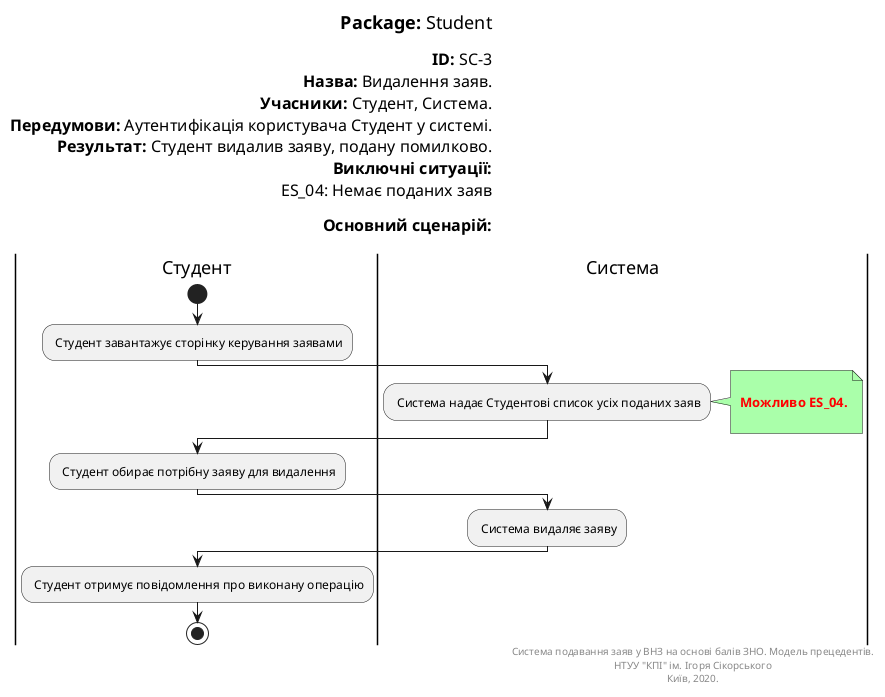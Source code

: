 @startuml
left header
<font color=000 size=18><b>Package:</b> Student

<font color=000 size=16><b>ID:</b> SC-3
<font color=000 size=16><b>Назва:</b> Видалення заяв.
<font color=000 size=16><b>Учасники:</b> Студент, Система.
<font color=000 size=16><b>Передумови:</b> Аутентифікація користувача Студент у системі.
<font color=000 size=16><b>Результат:</b> Студент видалив заяву, подану помилково.
<font color=000 size=16><b>Виключні ситуації:</b>
<font color=000 size=16> ES_04: Немає поданих заяв

<font color=000 size=16><b>Основний сценарій:</b>

end header

|Студент|
start
: Студент завантажує сторінку керування заявами;

|Система|
: Система надає Студентові список усіх поданих заяв;

note right #aaffaa

<font color=red><b> Можливо ES_04.

end note

|Студент|
: Студент обирає потрібну заяву для видалення;

|Система|

: Система видаляє заяву;

|Студент|

: Студент отримує повідомлення про виконану операцію;

stop;

right footer
Система подавання заяв у ВНЗ на основі балів ЗНО. Модель прецедентів.
НТУУ "КПІ" ім. Ігоря Сікорського
Київ, 2020.
end footer

@enduml
